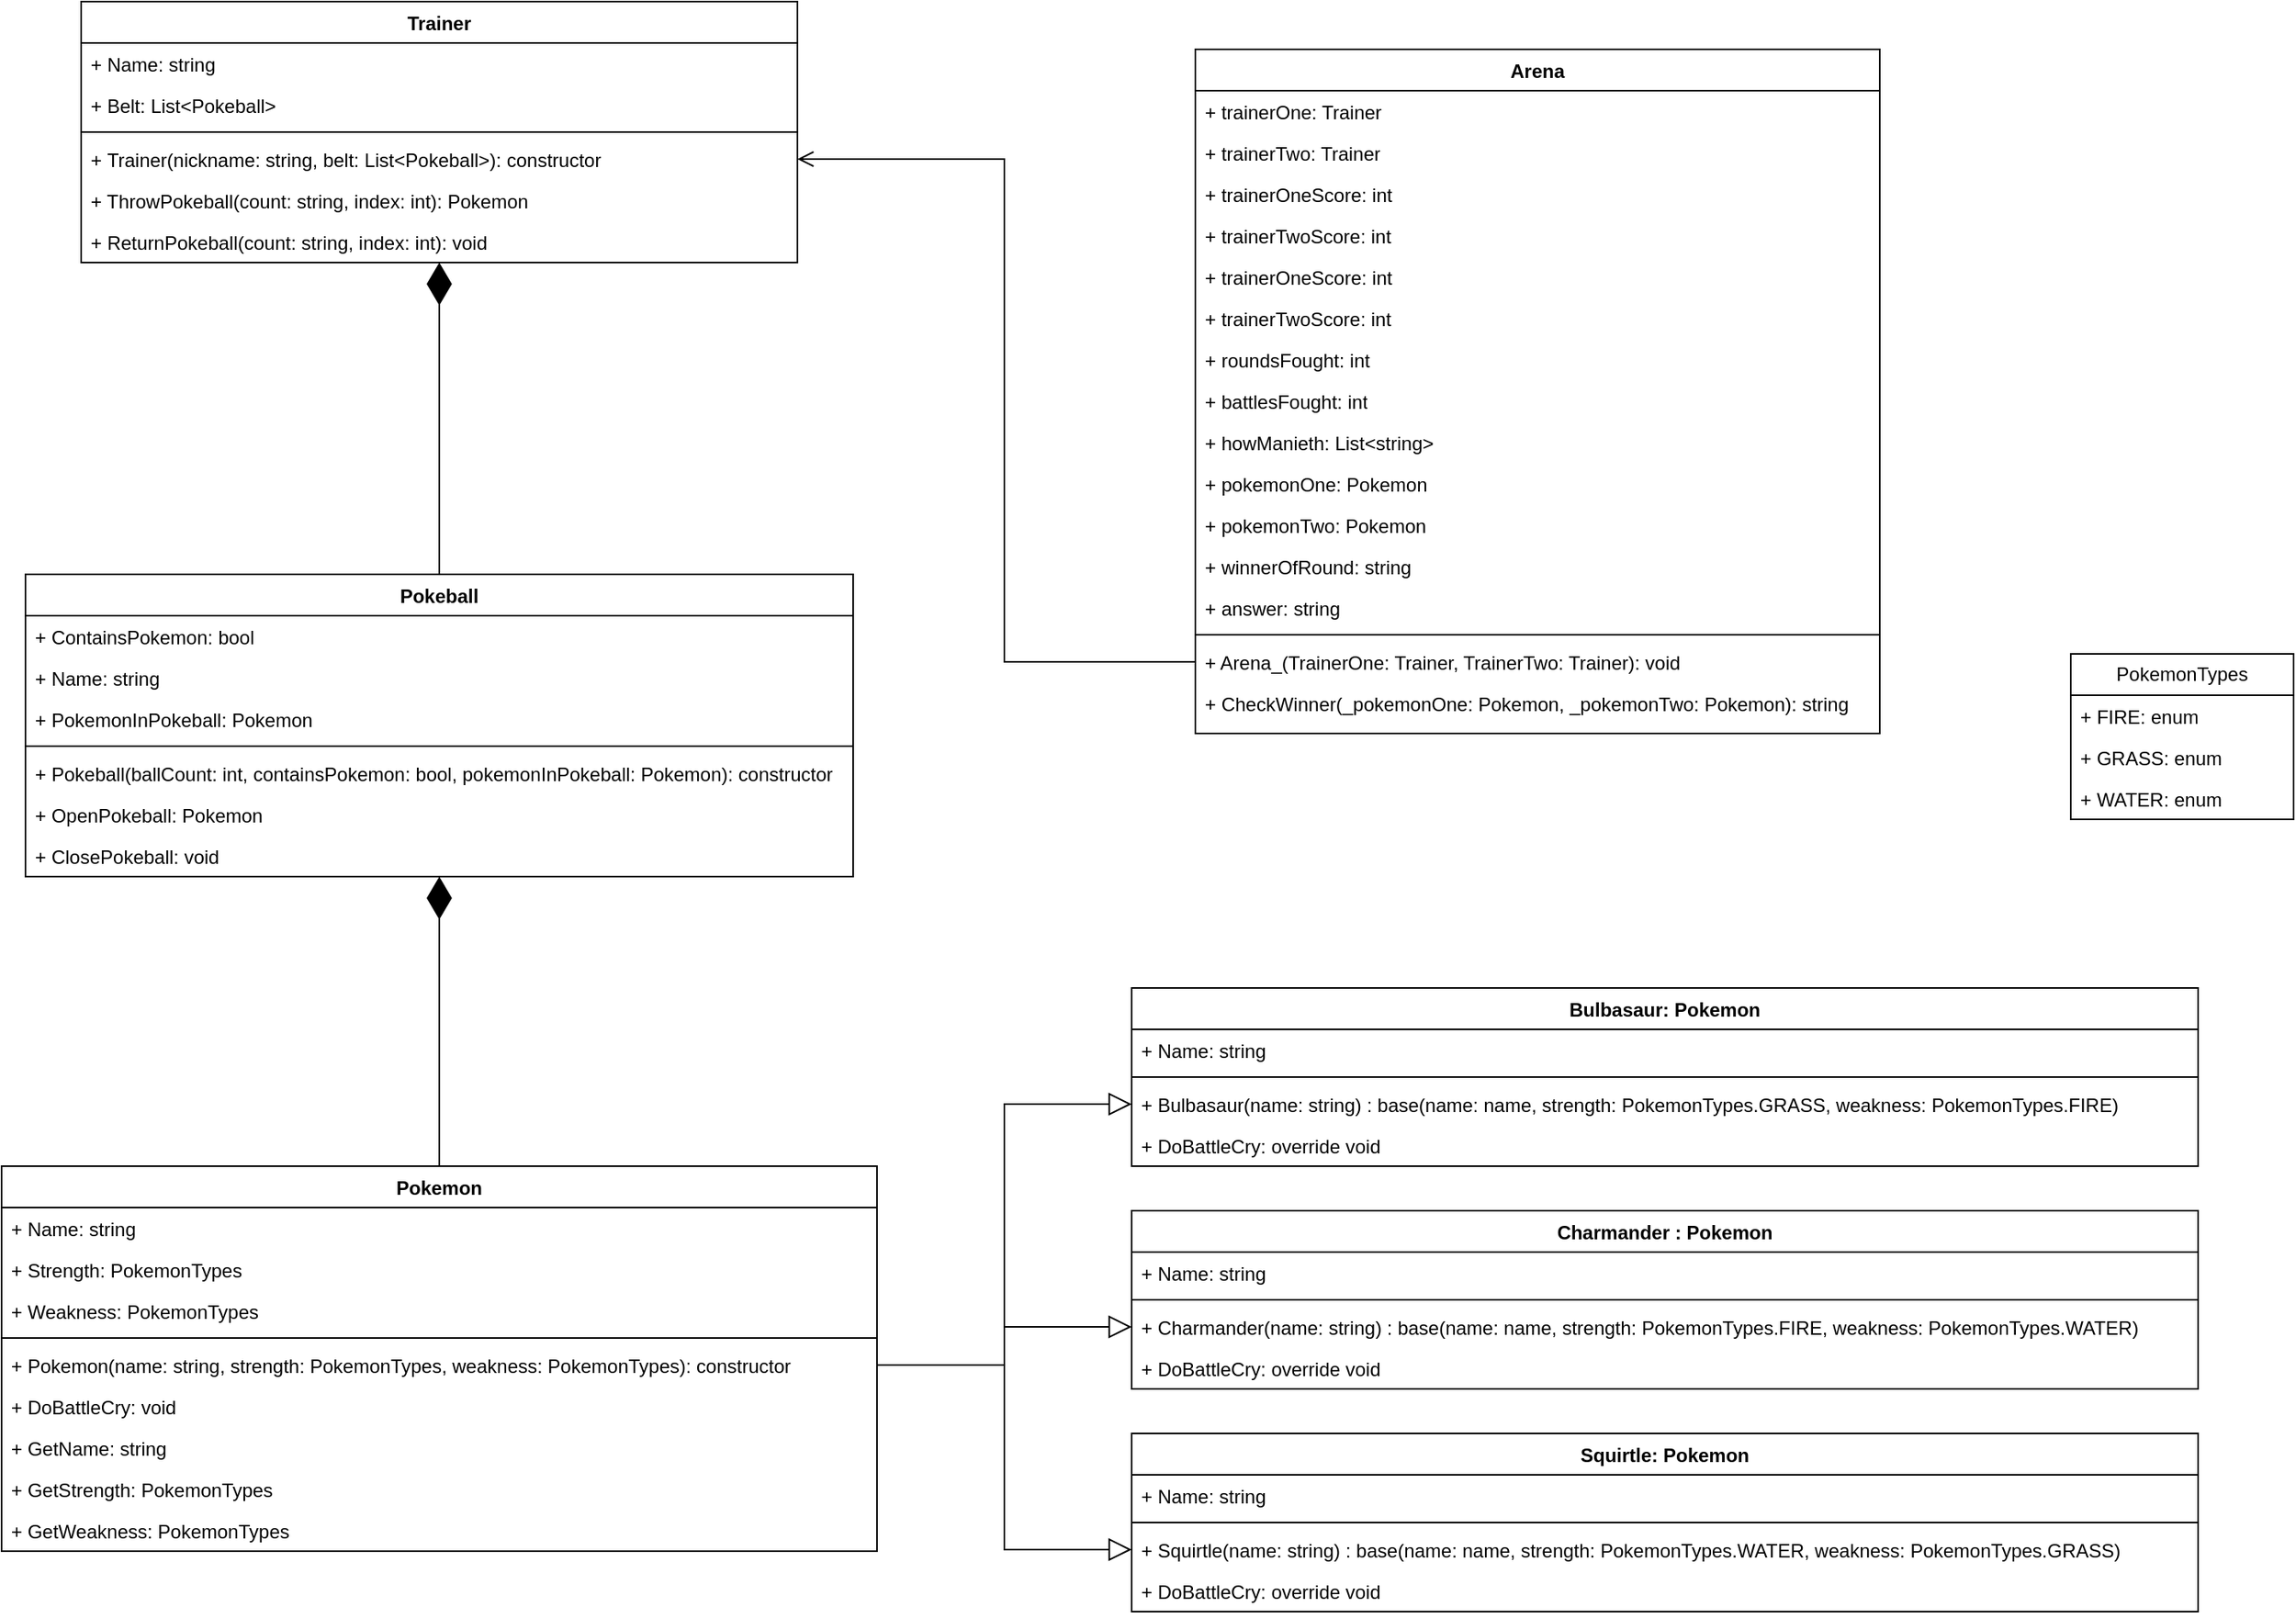 <mxfile version="26.2.15">
  <diagram name="Page-1" id="Nn1LkXODCftY9UOM7q_3">
    <mxGraphModel dx="2580" dy="936" grid="1" gridSize="10" guides="1" tooltips="1" connect="1" arrows="1" fold="1" page="1" pageScale="1" pageWidth="827" pageHeight="1169" math="0" shadow="0">
      <root>
        <mxCell id="0" />
        <mxCell id="1" parent="0" />
        <mxCell id="jkgW5rLfrHMnybd4Jpo2-1" value="Arena" style="swimlane;fontStyle=1;align=center;verticalAlign=top;childLayout=stackLayout;horizontal=1;startSize=26;horizontalStack=0;resizeParent=1;resizeParentMax=0;resizeLast=0;collapsible=1;marginBottom=0;whiteSpace=wrap;html=1;" parent="1" vertex="1">
          <mxGeometry x="-40" y="110" width="430" height="430" as="geometry" />
        </mxCell>
        <mxCell id="jkgW5rLfrHMnybd4Jpo2-2" value="+ trainerOne: Trainer" style="text;strokeColor=none;fillColor=none;align=left;verticalAlign=top;spacingLeft=4;spacingRight=4;overflow=hidden;rotatable=0;points=[[0,0.5],[1,0.5]];portConstraint=eastwest;whiteSpace=wrap;html=1;" parent="jkgW5rLfrHMnybd4Jpo2-1" vertex="1">
          <mxGeometry y="26" width="430" height="26" as="geometry" />
        </mxCell>
        <mxCell id="jkgW5rLfrHMnybd4Jpo2-3" value="+ trainerTwo: Trainer" style="text;strokeColor=none;fillColor=none;align=left;verticalAlign=top;spacingLeft=4;spacingRight=4;overflow=hidden;rotatable=0;points=[[0,0.5],[1,0.5]];portConstraint=eastwest;whiteSpace=wrap;html=1;" parent="jkgW5rLfrHMnybd4Jpo2-1" vertex="1">
          <mxGeometry y="52" width="430" height="26" as="geometry" />
        </mxCell>
        <mxCell id="jkgW5rLfrHMnybd4Jpo2-4" value="+ trainerOneScore: int" style="text;strokeColor=none;fillColor=none;align=left;verticalAlign=top;spacingLeft=4;spacingRight=4;overflow=hidden;rotatable=0;points=[[0,0.5],[1,0.5]];portConstraint=eastwest;whiteSpace=wrap;html=1;" parent="jkgW5rLfrHMnybd4Jpo2-1" vertex="1">
          <mxGeometry y="78" width="430" height="26" as="geometry" />
        </mxCell>
        <mxCell id="jkgW5rLfrHMnybd4Jpo2-5" value="+ trainerTwoScore: int" style="text;strokeColor=none;fillColor=none;align=left;verticalAlign=top;spacingLeft=4;spacingRight=4;overflow=hidden;rotatable=0;points=[[0,0.5],[1,0.5]];portConstraint=eastwest;whiteSpace=wrap;html=1;" parent="jkgW5rLfrHMnybd4Jpo2-1" vertex="1">
          <mxGeometry y="104" width="430" height="26" as="geometry" />
        </mxCell>
        <mxCell id="jkgW5rLfrHMnybd4Jpo2-6" value="+ trainerOneScore: int" style="text;strokeColor=none;fillColor=none;align=left;verticalAlign=top;spacingLeft=4;spacingRight=4;overflow=hidden;rotatable=0;points=[[0,0.5],[1,0.5]];portConstraint=eastwest;whiteSpace=wrap;html=1;" parent="jkgW5rLfrHMnybd4Jpo2-1" vertex="1">
          <mxGeometry y="130" width="430" height="26" as="geometry" />
        </mxCell>
        <mxCell id="jkgW5rLfrHMnybd4Jpo2-7" value="+ trainerTwoScore: int" style="text;strokeColor=none;fillColor=none;align=left;verticalAlign=top;spacingLeft=4;spacingRight=4;overflow=hidden;rotatable=0;points=[[0,0.5],[1,0.5]];portConstraint=eastwest;whiteSpace=wrap;html=1;" parent="jkgW5rLfrHMnybd4Jpo2-1" vertex="1">
          <mxGeometry y="156" width="430" height="26" as="geometry" />
        </mxCell>
        <mxCell id="jkgW5rLfrHMnybd4Jpo2-8" value="+&amp;nbsp;roundsFought: int" style="text;strokeColor=none;fillColor=none;align=left;verticalAlign=top;spacingLeft=4;spacingRight=4;overflow=hidden;rotatable=0;points=[[0,0.5],[1,0.5]];portConstraint=eastwest;whiteSpace=wrap;html=1;" parent="jkgW5rLfrHMnybd4Jpo2-1" vertex="1">
          <mxGeometry y="182" width="430" height="26" as="geometry" />
        </mxCell>
        <mxCell id="jkgW5rLfrHMnybd4Jpo2-9" value="+&amp;nbsp;battlesFought: int" style="text;strokeColor=none;fillColor=none;align=left;verticalAlign=top;spacingLeft=4;spacingRight=4;overflow=hidden;rotatable=0;points=[[0,0.5],[1,0.5]];portConstraint=eastwest;whiteSpace=wrap;html=1;" parent="jkgW5rLfrHMnybd4Jpo2-1" vertex="1">
          <mxGeometry y="208" width="430" height="26" as="geometry" />
        </mxCell>
        <mxCell id="jkgW5rLfrHMnybd4Jpo2-10" value="+&amp;nbsp;howManieth:&amp;nbsp;List&amp;lt;string&amp;gt;" style="text;strokeColor=none;fillColor=none;align=left;verticalAlign=top;spacingLeft=4;spacingRight=4;overflow=hidden;rotatable=0;points=[[0,0.5],[1,0.5]];portConstraint=eastwest;whiteSpace=wrap;html=1;" parent="jkgW5rLfrHMnybd4Jpo2-1" vertex="1">
          <mxGeometry y="234" width="430" height="26" as="geometry" />
        </mxCell>
        <mxCell id="jkgW5rLfrHMnybd4Jpo2-11" value="+ pokemonOne: Pokemon" style="text;strokeColor=none;fillColor=none;align=left;verticalAlign=top;spacingLeft=4;spacingRight=4;overflow=hidden;rotatable=0;points=[[0,0.5],[1,0.5]];portConstraint=eastwest;whiteSpace=wrap;html=1;" parent="jkgW5rLfrHMnybd4Jpo2-1" vertex="1">
          <mxGeometry y="260" width="430" height="26" as="geometry" />
        </mxCell>
        <mxCell id="jkgW5rLfrHMnybd4Jpo2-12" value="+ pokemonTwo: Pokemon" style="text;strokeColor=none;fillColor=none;align=left;verticalAlign=top;spacingLeft=4;spacingRight=4;overflow=hidden;rotatable=0;points=[[0,0.5],[1,0.5]];portConstraint=eastwest;whiteSpace=wrap;html=1;" parent="jkgW5rLfrHMnybd4Jpo2-1" vertex="1">
          <mxGeometry y="286" width="430" height="26" as="geometry" />
        </mxCell>
        <mxCell id="jkgW5rLfrHMnybd4Jpo2-13" value="+&amp;nbsp;winnerOfRound: string" style="text;strokeColor=none;fillColor=none;align=left;verticalAlign=top;spacingLeft=4;spacingRight=4;overflow=hidden;rotatable=0;points=[[0,0.5],[1,0.5]];portConstraint=eastwest;whiteSpace=wrap;html=1;" parent="jkgW5rLfrHMnybd4Jpo2-1" vertex="1">
          <mxGeometry y="312" width="430" height="26" as="geometry" />
        </mxCell>
        <mxCell id="jkgW5rLfrHMnybd4Jpo2-14" value="+ answer: string" style="text;strokeColor=none;fillColor=none;align=left;verticalAlign=top;spacingLeft=4;spacingRight=4;overflow=hidden;rotatable=0;points=[[0,0.5],[1,0.5]];portConstraint=eastwest;whiteSpace=wrap;html=1;" parent="jkgW5rLfrHMnybd4Jpo2-1" vertex="1">
          <mxGeometry y="338" width="430" height="26" as="geometry" />
        </mxCell>
        <mxCell id="jkgW5rLfrHMnybd4Jpo2-15" value="" style="line;strokeWidth=1;fillColor=none;align=left;verticalAlign=middle;spacingTop=-1;spacingLeft=3;spacingRight=3;rotatable=0;labelPosition=right;points=[];portConstraint=eastwest;strokeColor=inherit;" parent="jkgW5rLfrHMnybd4Jpo2-1" vertex="1">
          <mxGeometry y="364" width="430" height="8" as="geometry" />
        </mxCell>
        <mxCell id="jkgW5rLfrHMnybd4Jpo2-16" value="+ Arena_(TrainerOne: Trainer, TrainerTwo: Trainer): void" style="text;strokeColor=none;fillColor=none;align=left;verticalAlign=top;spacingLeft=4;spacingRight=4;overflow=hidden;rotatable=0;points=[[0,0.5],[1,0.5]];portConstraint=eastwest;whiteSpace=wrap;html=1;" parent="jkgW5rLfrHMnybd4Jpo2-1" vertex="1">
          <mxGeometry y="372" width="430" height="26" as="geometry" />
        </mxCell>
        <mxCell id="jkgW5rLfrHMnybd4Jpo2-17" value="+&amp;nbsp;CheckWinner(_pokemonOne: Pokemon, _pokemonTwo: Pokemon): string" style="text;strokeColor=none;fillColor=none;align=left;verticalAlign=top;spacingLeft=4;spacingRight=4;overflow=hidden;rotatable=0;points=[[0,0.5],[1,0.5]];portConstraint=eastwest;whiteSpace=wrap;html=1;" parent="jkgW5rLfrHMnybd4Jpo2-1" vertex="1">
          <mxGeometry y="398" width="430" height="32" as="geometry" />
        </mxCell>
        <mxCell id="jkgW5rLfrHMnybd4Jpo2-22" value="Pokeball" style="swimlane;fontStyle=1;align=center;verticalAlign=top;childLayout=stackLayout;horizontal=1;startSize=26;horizontalStack=0;resizeParent=1;resizeParentMax=0;resizeLast=0;collapsible=1;marginBottom=0;whiteSpace=wrap;html=1;" parent="1" vertex="1">
          <mxGeometry x="-775" y="440" width="520" height="190" as="geometry" />
        </mxCell>
        <mxCell id="jkgW5rLfrHMnybd4Jpo2-23" value="+ ContainsPokemon: bool" style="text;strokeColor=none;fillColor=none;align=left;verticalAlign=top;spacingLeft=4;spacingRight=4;overflow=hidden;rotatable=0;points=[[0,0.5],[1,0.5]];portConstraint=eastwest;whiteSpace=wrap;html=1;" parent="jkgW5rLfrHMnybd4Jpo2-22" vertex="1">
          <mxGeometry y="26" width="520" height="26" as="geometry" />
        </mxCell>
        <mxCell id="jkgW5rLfrHMnybd4Jpo2-28" value="+ Name: string" style="text;strokeColor=none;fillColor=none;align=left;verticalAlign=top;spacingLeft=4;spacingRight=4;overflow=hidden;rotatable=0;points=[[0,0.5],[1,0.5]];portConstraint=eastwest;whiteSpace=wrap;html=1;" parent="jkgW5rLfrHMnybd4Jpo2-22" vertex="1">
          <mxGeometry y="52" width="520" height="26" as="geometry" />
        </mxCell>
        <mxCell id="jkgW5rLfrHMnybd4Jpo2-29" value="+ PokemonInPokeball: Pokemon" style="text;strokeColor=none;fillColor=none;align=left;verticalAlign=top;spacingLeft=4;spacingRight=4;overflow=hidden;rotatable=0;points=[[0,0.5],[1,0.5]];portConstraint=eastwest;whiteSpace=wrap;html=1;" parent="jkgW5rLfrHMnybd4Jpo2-22" vertex="1">
          <mxGeometry y="78" width="520" height="26" as="geometry" />
        </mxCell>
        <mxCell id="jkgW5rLfrHMnybd4Jpo2-24" value="" style="line;strokeWidth=1;fillColor=none;align=left;verticalAlign=middle;spacingTop=-1;spacingLeft=3;spacingRight=3;rotatable=0;labelPosition=right;points=[];portConstraint=eastwest;strokeColor=inherit;" parent="jkgW5rLfrHMnybd4Jpo2-22" vertex="1">
          <mxGeometry y="104" width="520" height="8" as="geometry" />
        </mxCell>
        <mxCell id="jkgW5rLfrHMnybd4Jpo2-27" value="+ Pokeball(ballCount: int, containsPokemon: bool, pokemonInPokeball: Pokemon): constructor" style="text;strokeColor=none;fillColor=none;align=left;verticalAlign=top;spacingLeft=4;spacingRight=4;overflow=hidden;rotatable=0;points=[[0,0.5],[1,0.5]];portConstraint=eastwest;whiteSpace=wrap;html=1;" parent="jkgW5rLfrHMnybd4Jpo2-22" vertex="1">
          <mxGeometry y="112" width="520" height="26" as="geometry" />
        </mxCell>
        <mxCell id="jkgW5rLfrHMnybd4Jpo2-30" value="+ OpenPokeball: Pokemon" style="text;strokeColor=none;fillColor=none;align=left;verticalAlign=top;spacingLeft=4;spacingRight=4;overflow=hidden;rotatable=0;points=[[0,0.5],[1,0.5]];portConstraint=eastwest;whiteSpace=wrap;html=1;" parent="jkgW5rLfrHMnybd4Jpo2-22" vertex="1">
          <mxGeometry y="138" width="520" height="26" as="geometry" />
        </mxCell>
        <mxCell id="jkgW5rLfrHMnybd4Jpo2-31" value="+ ClosePokeball: void" style="text;strokeColor=none;fillColor=none;align=left;verticalAlign=top;spacingLeft=4;spacingRight=4;overflow=hidden;rotatable=0;points=[[0,0.5],[1,0.5]];portConstraint=eastwest;whiteSpace=wrap;html=1;" parent="jkgW5rLfrHMnybd4Jpo2-22" vertex="1">
          <mxGeometry y="164" width="520" height="26" as="geometry" />
        </mxCell>
        <mxCell id="jkgW5rLfrHMnybd4Jpo2-32" value="Trainer" style="swimlane;fontStyle=1;align=center;verticalAlign=top;childLayout=stackLayout;horizontal=1;startSize=26;horizontalStack=0;resizeParent=1;resizeParentMax=0;resizeLast=0;collapsible=1;marginBottom=0;whiteSpace=wrap;html=1;" parent="1" vertex="1">
          <mxGeometry x="-740" y="80" width="450" height="164" as="geometry" />
        </mxCell>
        <mxCell id="jkgW5rLfrHMnybd4Jpo2-33" value="+ Name: string" style="text;strokeColor=none;fillColor=none;align=left;verticalAlign=top;spacingLeft=4;spacingRight=4;overflow=hidden;rotatable=0;points=[[0,0.5],[1,0.5]];portConstraint=eastwest;whiteSpace=wrap;html=1;" parent="jkgW5rLfrHMnybd4Jpo2-32" vertex="1">
          <mxGeometry y="26" width="450" height="26" as="geometry" />
        </mxCell>
        <mxCell id="jkgW5rLfrHMnybd4Jpo2-36" value="+ Belt: List&amp;lt;Pokeball&amp;gt;" style="text;strokeColor=none;fillColor=none;align=left;verticalAlign=top;spacingLeft=4;spacingRight=4;overflow=hidden;rotatable=0;points=[[0,0.5],[1,0.5]];portConstraint=eastwest;whiteSpace=wrap;html=1;" parent="jkgW5rLfrHMnybd4Jpo2-32" vertex="1">
          <mxGeometry y="52" width="450" height="26" as="geometry" />
        </mxCell>
        <mxCell id="jkgW5rLfrHMnybd4Jpo2-34" value="" style="line;strokeWidth=1;fillColor=none;align=left;verticalAlign=middle;spacingTop=-1;spacingLeft=3;spacingRight=3;rotatable=0;labelPosition=right;points=[];portConstraint=eastwest;strokeColor=inherit;" parent="jkgW5rLfrHMnybd4Jpo2-32" vertex="1">
          <mxGeometry y="78" width="450" height="8" as="geometry" />
        </mxCell>
        <mxCell id="jkgW5rLfrHMnybd4Jpo2-35" value="+&amp;nbsp;Trainer(nickname: string, belt: List&amp;lt;Pokeball&amp;gt;): constructor" style="text;strokeColor=none;fillColor=none;align=left;verticalAlign=top;spacingLeft=4;spacingRight=4;overflow=hidden;rotatable=0;points=[[0,0.5],[1,0.5]];portConstraint=eastwest;whiteSpace=wrap;html=1;" parent="jkgW5rLfrHMnybd4Jpo2-32" vertex="1">
          <mxGeometry y="86" width="450" height="26" as="geometry" />
        </mxCell>
        <mxCell id="jkgW5rLfrHMnybd4Jpo2-37" value="+ ThrowPokeball(count: string, index: int): Pokemon" style="text;strokeColor=none;fillColor=none;align=left;verticalAlign=top;spacingLeft=4;spacingRight=4;overflow=hidden;rotatable=0;points=[[0,0.5],[1,0.5]];portConstraint=eastwest;whiteSpace=wrap;html=1;" parent="jkgW5rLfrHMnybd4Jpo2-32" vertex="1">
          <mxGeometry y="112" width="450" height="26" as="geometry" />
        </mxCell>
        <mxCell id="jkgW5rLfrHMnybd4Jpo2-38" value="+ ReturnPokeball(count: string, index: int): void" style="text;strokeColor=none;fillColor=none;align=left;verticalAlign=top;spacingLeft=4;spacingRight=4;overflow=hidden;rotatable=0;points=[[0,0.5],[1,0.5]];portConstraint=eastwest;whiteSpace=wrap;html=1;" parent="jkgW5rLfrHMnybd4Jpo2-32" vertex="1">
          <mxGeometry y="138" width="450" height="26" as="geometry" />
        </mxCell>
        <mxCell id="jkgW5rLfrHMnybd4Jpo2-39" value="Pokemon" style="swimlane;fontStyle=1;align=center;verticalAlign=top;childLayout=stackLayout;horizontal=1;startSize=26;horizontalStack=0;resizeParent=1;resizeParentMax=0;resizeLast=0;collapsible=1;marginBottom=0;whiteSpace=wrap;html=1;" parent="1" vertex="1">
          <mxGeometry x="-790" y="812" width="550" height="242" as="geometry" />
        </mxCell>
        <mxCell id="jkgW5rLfrHMnybd4Jpo2-40" value="+ Name: string" style="text;strokeColor=none;fillColor=none;align=left;verticalAlign=top;spacingLeft=4;spacingRight=4;overflow=hidden;rotatable=0;points=[[0,0.5],[1,0.5]];portConstraint=eastwest;whiteSpace=wrap;html=1;" parent="jkgW5rLfrHMnybd4Jpo2-39" vertex="1">
          <mxGeometry y="26" width="550" height="26" as="geometry" />
        </mxCell>
        <mxCell id="jkgW5rLfrHMnybd4Jpo2-43" value="+ Strength: PokemonTypes" style="text;strokeColor=none;fillColor=none;align=left;verticalAlign=top;spacingLeft=4;spacingRight=4;overflow=hidden;rotatable=0;points=[[0,0.5],[1,0.5]];portConstraint=eastwest;whiteSpace=wrap;html=1;" parent="jkgW5rLfrHMnybd4Jpo2-39" vertex="1">
          <mxGeometry y="52" width="550" height="26" as="geometry" />
        </mxCell>
        <mxCell id="jkgW5rLfrHMnybd4Jpo2-44" value="+ Weakness: PokemonTypes" style="text;strokeColor=none;fillColor=none;align=left;verticalAlign=top;spacingLeft=4;spacingRight=4;overflow=hidden;rotatable=0;points=[[0,0.5],[1,0.5]];portConstraint=eastwest;whiteSpace=wrap;html=1;" parent="jkgW5rLfrHMnybd4Jpo2-39" vertex="1">
          <mxGeometry y="78" width="550" height="26" as="geometry" />
        </mxCell>
        <mxCell id="jkgW5rLfrHMnybd4Jpo2-41" value="" style="line;strokeWidth=1;fillColor=none;align=left;verticalAlign=middle;spacingTop=-1;spacingLeft=3;spacingRight=3;rotatable=0;labelPosition=right;points=[];portConstraint=eastwest;strokeColor=inherit;" parent="jkgW5rLfrHMnybd4Jpo2-39" vertex="1">
          <mxGeometry y="104" width="550" height="8" as="geometry" />
        </mxCell>
        <mxCell id="jkgW5rLfrHMnybd4Jpo2-42" value="+ Pokemon(name: string, strength: PokemonTypes, weakness: PokemonTypes): constructor" style="text;strokeColor=none;fillColor=none;align=left;verticalAlign=top;spacingLeft=4;spacingRight=4;overflow=hidden;rotatable=0;points=[[0,0.5],[1,0.5]];portConstraint=eastwest;whiteSpace=wrap;html=1;" parent="jkgW5rLfrHMnybd4Jpo2-39" vertex="1">
          <mxGeometry y="112" width="550" height="26" as="geometry" />
        </mxCell>
        <mxCell id="jkgW5rLfrHMnybd4Jpo2-45" value="+ DoBattleCry: void" style="text;strokeColor=none;fillColor=none;align=left;verticalAlign=top;spacingLeft=4;spacingRight=4;overflow=hidden;rotatable=0;points=[[0,0.5],[1,0.5]];portConstraint=eastwest;whiteSpace=wrap;html=1;" parent="jkgW5rLfrHMnybd4Jpo2-39" vertex="1">
          <mxGeometry y="138" width="550" height="26" as="geometry" />
        </mxCell>
        <mxCell id="jkgW5rLfrHMnybd4Jpo2-46" value="+ GetName: string" style="text;strokeColor=none;fillColor=none;align=left;verticalAlign=top;spacingLeft=4;spacingRight=4;overflow=hidden;rotatable=0;points=[[0,0.5],[1,0.5]];portConstraint=eastwest;whiteSpace=wrap;html=1;" parent="jkgW5rLfrHMnybd4Jpo2-39" vertex="1">
          <mxGeometry y="164" width="550" height="26" as="geometry" />
        </mxCell>
        <mxCell id="jkgW5rLfrHMnybd4Jpo2-47" value="+ GetStrength: PokemonTypes" style="text;strokeColor=none;fillColor=none;align=left;verticalAlign=top;spacingLeft=4;spacingRight=4;overflow=hidden;rotatable=0;points=[[0,0.5],[1,0.5]];portConstraint=eastwest;whiteSpace=wrap;html=1;" parent="jkgW5rLfrHMnybd4Jpo2-39" vertex="1">
          <mxGeometry y="190" width="550" height="26" as="geometry" />
        </mxCell>
        <mxCell id="jkgW5rLfrHMnybd4Jpo2-49" value="+ GetWeakness: PokemonTypes" style="text;strokeColor=none;fillColor=none;align=left;verticalAlign=top;spacingLeft=4;spacingRight=4;overflow=hidden;rotatable=0;points=[[0,0.5],[1,0.5]];portConstraint=eastwest;whiteSpace=wrap;html=1;" parent="jkgW5rLfrHMnybd4Jpo2-39" vertex="1">
          <mxGeometry y="216" width="550" height="26" as="geometry" />
        </mxCell>
        <mxCell id="jkgW5rLfrHMnybd4Jpo2-50" value="Bulbasaur: Pokemon" style="swimlane;fontStyle=1;align=center;verticalAlign=top;childLayout=stackLayout;horizontal=1;startSize=26;horizontalStack=0;resizeParent=1;resizeParentMax=0;resizeLast=0;collapsible=1;marginBottom=0;whiteSpace=wrap;html=1;" parent="1" vertex="1">
          <mxGeometry x="-80" y="700" width="670" height="112" as="geometry" />
        </mxCell>
        <mxCell id="jkgW5rLfrHMnybd4Jpo2-51" value="+ Name: string" style="text;strokeColor=none;fillColor=none;align=left;verticalAlign=top;spacingLeft=4;spacingRight=4;overflow=hidden;rotatable=0;points=[[0,0.5],[1,0.5]];portConstraint=eastwest;whiteSpace=wrap;html=1;" parent="jkgW5rLfrHMnybd4Jpo2-50" vertex="1">
          <mxGeometry y="26" width="670" height="26" as="geometry" />
        </mxCell>
        <mxCell id="jkgW5rLfrHMnybd4Jpo2-52" value="" style="line;strokeWidth=1;fillColor=none;align=left;verticalAlign=middle;spacingTop=-1;spacingLeft=3;spacingRight=3;rotatable=0;labelPosition=right;points=[];portConstraint=eastwest;strokeColor=inherit;" parent="jkgW5rLfrHMnybd4Jpo2-50" vertex="1">
          <mxGeometry y="52" width="670" height="8" as="geometry" />
        </mxCell>
        <mxCell id="jkgW5rLfrHMnybd4Jpo2-53" value="+ Bulbasaur(name: string) : base(name: name, strength: PokemonTypes.GRASS, weakness: PokemonTypes.FIRE)" style="text;strokeColor=none;fillColor=none;align=left;verticalAlign=top;spacingLeft=4;spacingRight=4;overflow=hidden;rotatable=0;points=[[0,0.5],[1,0.5]];portConstraint=eastwest;whiteSpace=wrap;html=1;" parent="jkgW5rLfrHMnybd4Jpo2-50" vertex="1">
          <mxGeometry y="60" width="670" height="26" as="geometry" />
        </mxCell>
        <mxCell id="jkgW5rLfrHMnybd4Jpo2-54" value="+ DoBattleCry: override&amp;nbsp;void" style="text;strokeColor=none;fillColor=none;align=left;verticalAlign=top;spacingLeft=4;spacingRight=4;overflow=hidden;rotatable=0;points=[[0,0.5],[1,0.5]];portConstraint=eastwest;whiteSpace=wrap;html=1;" parent="jkgW5rLfrHMnybd4Jpo2-50" vertex="1">
          <mxGeometry y="86" width="670" height="26" as="geometry" />
        </mxCell>
        <mxCell id="jkgW5rLfrHMnybd4Jpo2-55" value="Charmander : Pokemon" style="swimlane;fontStyle=1;align=center;verticalAlign=top;childLayout=stackLayout;horizontal=1;startSize=26;horizontalStack=0;resizeParent=1;resizeParentMax=0;resizeLast=0;collapsible=1;marginBottom=0;whiteSpace=wrap;html=1;" parent="1" vertex="1">
          <mxGeometry x="-80" y="840" width="670" height="112" as="geometry" />
        </mxCell>
        <mxCell id="jkgW5rLfrHMnybd4Jpo2-56" value="+ Name: string" style="text;strokeColor=none;fillColor=none;align=left;verticalAlign=top;spacingLeft=4;spacingRight=4;overflow=hidden;rotatable=0;points=[[0,0.5],[1,0.5]];portConstraint=eastwest;whiteSpace=wrap;html=1;" parent="jkgW5rLfrHMnybd4Jpo2-55" vertex="1">
          <mxGeometry y="26" width="670" height="26" as="geometry" />
        </mxCell>
        <mxCell id="jkgW5rLfrHMnybd4Jpo2-57" value="" style="line;strokeWidth=1;fillColor=none;align=left;verticalAlign=middle;spacingTop=-1;spacingLeft=3;spacingRight=3;rotatable=0;labelPosition=right;points=[];portConstraint=eastwest;strokeColor=inherit;" parent="jkgW5rLfrHMnybd4Jpo2-55" vertex="1">
          <mxGeometry y="52" width="670" height="8" as="geometry" />
        </mxCell>
        <mxCell id="jkgW5rLfrHMnybd4Jpo2-58" value="+ Charmander(name: string) : base(name: name, strength: PokemonTypes.FIRE, weakness: PokemonTypes.WATER)" style="text;strokeColor=none;fillColor=none;align=left;verticalAlign=top;spacingLeft=4;spacingRight=4;overflow=hidden;rotatable=0;points=[[0,0.5],[1,0.5]];portConstraint=eastwest;whiteSpace=wrap;html=1;" parent="jkgW5rLfrHMnybd4Jpo2-55" vertex="1">
          <mxGeometry y="60" width="670" height="26" as="geometry" />
        </mxCell>
        <mxCell id="jkgW5rLfrHMnybd4Jpo2-59" value="+ DoBattleCry: override&amp;nbsp;void" style="text;strokeColor=none;fillColor=none;align=left;verticalAlign=top;spacingLeft=4;spacingRight=4;overflow=hidden;rotatable=0;points=[[0,0.5],[1,0.5]];portConstraint=eastwest;whiteSpace=wrap;html=1;" parent="jkgW5rLfrHMnybd4Jpo2-55" vertex="1">
          <mxGeometry y="86" width="670" height="26" as="geometry" />
        </mxCell>
        <mxCell id="jkgW5rLfrHMnybd4Jpo2-60" value="Squirtle: Pokemon" style="swimlane;fontStyle=1;align=center;verticalAlign=top;childLayout=stackLayout;horizontal=1;startSize=26;horizontalStack=0;resizeParent=1;resizeParentMax=0;resizeLast=0;collapsible=1;marginBottom=0;whiteSpace=wrap;html=1;" parent="1" vertex="1">
          <mxGeometry x="-80" y="980" width="670" height="112" as="geometry" />
        </mxCell>
        <mxCell id="jkgW5rLfrHMnybd4Jpo2-61" value="+ Name: string" style="text;strokeColor=none;fillColor=none;align=left;verticalAlign=top;spacingLeft=4;spacingRight=4;overflow=hidden;rotatable=0;points=[[0,0.5],[1,0.5]];portConstraint=eastwest;whiteSpace=wrap;html=1;" parent="jkgW5rLfrHMnybd4Jpo2-60" vertex="1">
          <mxGeometry y="26" width="670" height="26" as="geometry" />
        </mxCell>
        <mxCell id="jkgW5rLfrHMnybd4Jpo2-62" value="" style="line;strokeWidth=1;fillColor=none;align=left;verticalAlign=middle;spacingTop=-1;spacingLeft=3;spacingRight=3;rotatable=0;labelPosition=right;points=[];portConstraint=eastwest;strokeColor=inherit;" parent="jkgW5rLfrHMnybd4Jpo2-60" vertex="1">
          <mxGeometry y="52" width="670" height="8" as="geometry" />
        </mxCell>
        <mxCell id="jkgW5rLfrHMnybd4Jpo2-63" value="+ Squirtle(name: string) : base(name: name, strength: PokemonTypes.WATER, weakness: PokemonTypes.GRASS)" style="text;strokeColor=none;fillColor=none;align=left;verticalAlign=top;spacingLeft=4;spacingRight=4;overflow=hidden;rotatable=0;points=[[0,0.5],[1,0.5]];portConstraint=eastwest;whiteSpace=wrap;html=1;" parent="jkgW5rLfrHMnybd4Jpo2-60" vertex="1">
          <mxGeometry y="60" width="670" height="26" as="geometry" />
        </mxCell>
        <mxCell id="jkgW5rLfrHMnybd4Jpo2-64" value="+ DoBattleCry: override void" style="text;strokeColor=none;fillColor=none;align=left;verticalAlign=top;spacingLeft=4;spacingRight=4;overflow=hidden;rotatable=0;points=[[0,0.5],[1,0.5]];portConstraint=eastwest;whiteSpace=wrap;html=1;" parent="jkgW5rLfrHMnybd4Jpo2-60" vertex="1">
          <mxGeometry y="86" width="670" height="26" as="geometry" />
        </mxCell>
        <mxCell id="jkgW5rLfrHMnybd4Jpo2-67" value="" style="endArrow=block;endFill=0;endSize=12;html=1;rounded=0;exitX=1;exitY=0.5;exitDx=0;exitDy=0;entryX=0;entryY=0.5;entryDx=0;entryDy=0;" parent="1" source="jkgW5rLfrHMnybd4Jpo2-42" target="jkgW5rLfrHMnybd4Jpo2-53" edge="1">
          <mxGeometry width="160" relative="1" as="geometry">
            <mxPoint x="-200" y="1030" as="sourcePoint" />
            <mxPoint x="-280" y="1030.02" as="targetPoint" />
            <Array as="points">
              <mxPoint x="-160" y="937" />
              <mxPoint x="-160" y="773" />
            </Array>
          </mxGeometry>
        </mxCell>
        <mxCell id="jkgW5rLfrHMnybd4Jpo2-68" value="" style="endArrow=block;endFill=0;endSize=12;html=1;rounded=0;entryX=0;entryY=0.5;entryDx=0;entryDy=0;exitX=1;exitY=0.5;exitDx=0;exitDy=0;" parent="1" source="jkgW5rLfrHMnybd4Jpo2-42" target="jkgW5rLfrHMnybd4Jpo2-58" edge="1">
          <mxGeometry width="160" relative="1" as="geometry">
            <mxPoint x="-240" y="940" as="sourcePoint" />
            <mxPoint x="-70" y="783" as="targetPoint" />
            <Array as="points">
              <mxPoint x="-160" y="937" />
              <mxPoint x="-160" y="913" />
            </Array>
          </mxGeometry>
        </mxCell>
        <mxCell id="jkgW5rLfrHMnybd4Jpo2-69" value="" style="endArrow=block;endFill=0;endSize=12;html=1;rounded=0;entryX=0;entryY=0.5;entryDx=0;entryDy=0;exitX=1;exitY=0.5;exitDx=0;exitDy=0;" parent="1" source="jkgW5rLfrHMnybd4Jpo2-42" target="jkgW5rLfrHMnybd4Jpo2-63" edge="1">
          <mxGeometry width="160" relative="1" as="geometry">
            <mxPoint x="-240" y="976" as="sourcePoint" />
            <mxPoint x="-80" y="952" as="targetPoint" />
            <Array as="points">
              <mxPoint x="-160" y="937" />
              <mxPoint x="-160" y="1053" />
            </Array>
          </mxGeometry>
        </mxCell>
        <mxCell id="jkgW5rLfrHMnybd4Jpo2-70" value="" style="endArrow=diamondThin;endFill=1;endSize=24;html=1;rounded=0;exitX=0.5;exitY=0;exitDx=0;exitDy=0;" parent="1" source="jkgW5rLfrHMnybd4Jpo2-22" target="jkgW5rLfrHMnybd4Jpo2-38" edge="1">
          <mxGeometry width="160" relative="1" as="geometry">
            <mxPoint x="370" y="31" as="sourcePoint" />
            <mxPoint x="290" y="31" as="targetPoint" />
          </mxGeometry>
        </mxCell>
        <mxCell id="jkgW5rLfrHMnybd4Jpo2-73" value="" style="endArrow=diamondThin;endFill=1;endSize=24;html=1;rounded=0;exitX=0.5;exitY=0;exitDx=0;exitDy=0;" parent="1" source="jkgW5rLfrHMnybd4Jpo2-39" target="jkgW5rLfrHMnybd4Jpo2-31" edge="1">
          <mxGeometry width="160" relative="1" as="geometry">
            <mxPoint x="-505" y="470" as="sourcePoint" />
            <mxPoint x="-470" y="730" as="targetPoint" />
          </mxGeometry>
        </mxCell>
        <mxCell id="jkgW5rLfrHMnybd4Jpo2-74" value="" style="html=1;verticalAlign=bottom;endArrow=open;endSize=8;curved=0;rounded=0;exitX=0;exitY=0.5;exitDx=0;exitDy=0;entryX=1;entryY=0.5;entryDx=0;entryDy=0;" parent="1" source="jkgW5rLfrHMnybd4Jpo2-16" target="jkgW5rLfrHMnybd4Jpo2-35" edge="1">
          <mxGeometry relative="1" as="geometry">
            <mxPoint x="-175" y="300" as="sourcePoint" />
            <mxPoint x="-255" y="300" as="targetPoint" />
            <Array as="points">
              <mxPoint x="-160" y="495" />
              <mxPoint x="-160" y="179" />
            </Array>
          </mxGeometry>
        </mxCell>
        <mxCell id="ewJTkwbPQURg5CGrG9IQ-1" value="PokemonTypes" style="swimlane;fontStyle=0;childLayout=stackLayout;horizontal=1;startSize=26;fillColor=none;horizontalStack=0;resizeParent=1;resizeParentMax=0;resizeLast=0;collapsible=1;marginBottom=0;whiteSpace=wrap;html=1;" vertex="1" parent="1">
          <mxGeometry x="510" y="490" width="140" height="104" as="geometry" />
        </mxCell>
        <mxCell id="ewJTkwbPQURg5CGrG9IQ-2" value="+ FIRE: enum" style="text;strokeColor=none;fillColor=none;align=left;verticalAlign=top;spacingLeft=4;spacingRight=4;overflow=hidden;rotatable=0;points=[[0,0.5],[1,0.5]];portConstraint=eastwest;whiteSpace=wrap;html=1;" vertex="1" parent="ewJTkwbPQURg5CGrG9IQ-1">
          <mxGeometry y="26" width="140" height="26" as="geometry" />
        </mxCell>
        <mxCell id="ewJTkwbPQURg5CGrG9IQ-3" value="+ GRASS: enum" style="text;strokeColor=none;fillColor=none;align=left;verticalAlign=top;spacingLeft=4;spacingRight=4;overflow=hidden;rotatable=0;points=[[0,0.5],[1,0.5]];portConstraint=eastwest;whiteSpace=wrap;html=1;" vertex="1" parent="ewJTkwbPQURg5CGrG9IQ-1">
          <mxGeometry y="52" width="140" height="26" as="geometry" />
        </mxCell>
        <mxCell id="ewJTkwbPQURg5CGrG9IQ-4" value="+ WATER: enum" style="text;strokeColor=none;fillColor=none;align=left;verticalAlign=top;spacingLeft=4;spacingRight=4;overflow=hidden;rotatable=0;points=[[0,0.5],[1,0.5]];portConstraint=eastwest;whiteSpace=wrap;html=1;" vertex="1" parent="ewJTkwbPQURg5CGrG9IQ-1">
          <mxGeometry y="78" width="140" height="26" as="geometry" />
        </mxCell>
      </root>
    </mxGraphModel>
  </diagram>
</mxfile>
